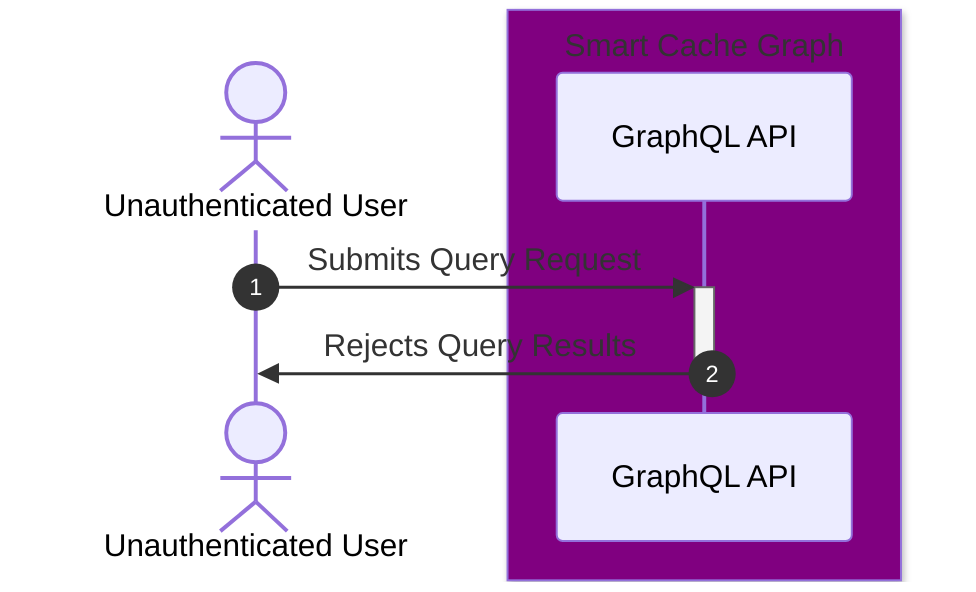 sequenceDiagram
    autonumber
    actor U as Unauthenticated User
    box Purple Smart Cache Graph
        participant A as GraphQL API
    end

    U->>+A: Submits Query Request
    A->>-U: Rejects Query Results